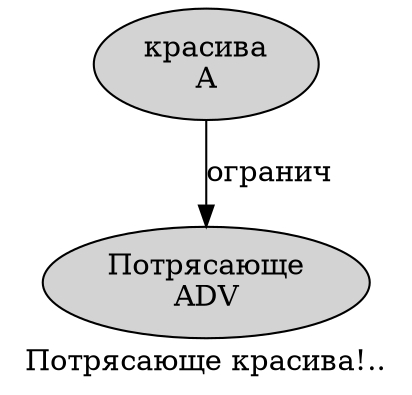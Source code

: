 digraph SENTENCE_2161 {
	graph [label="Потрясающе красива!.."]
	node [style=filled]
		0 [label="Потрясающе
ADV" color="" fillcolor=lightgray penwidth=1 shape=ellipse]
		1 [label="красива
A" color="" fillcolor=lightgray penwidth=1 shape=ellipse]
			1 -> 0 [label="огранич"]
}